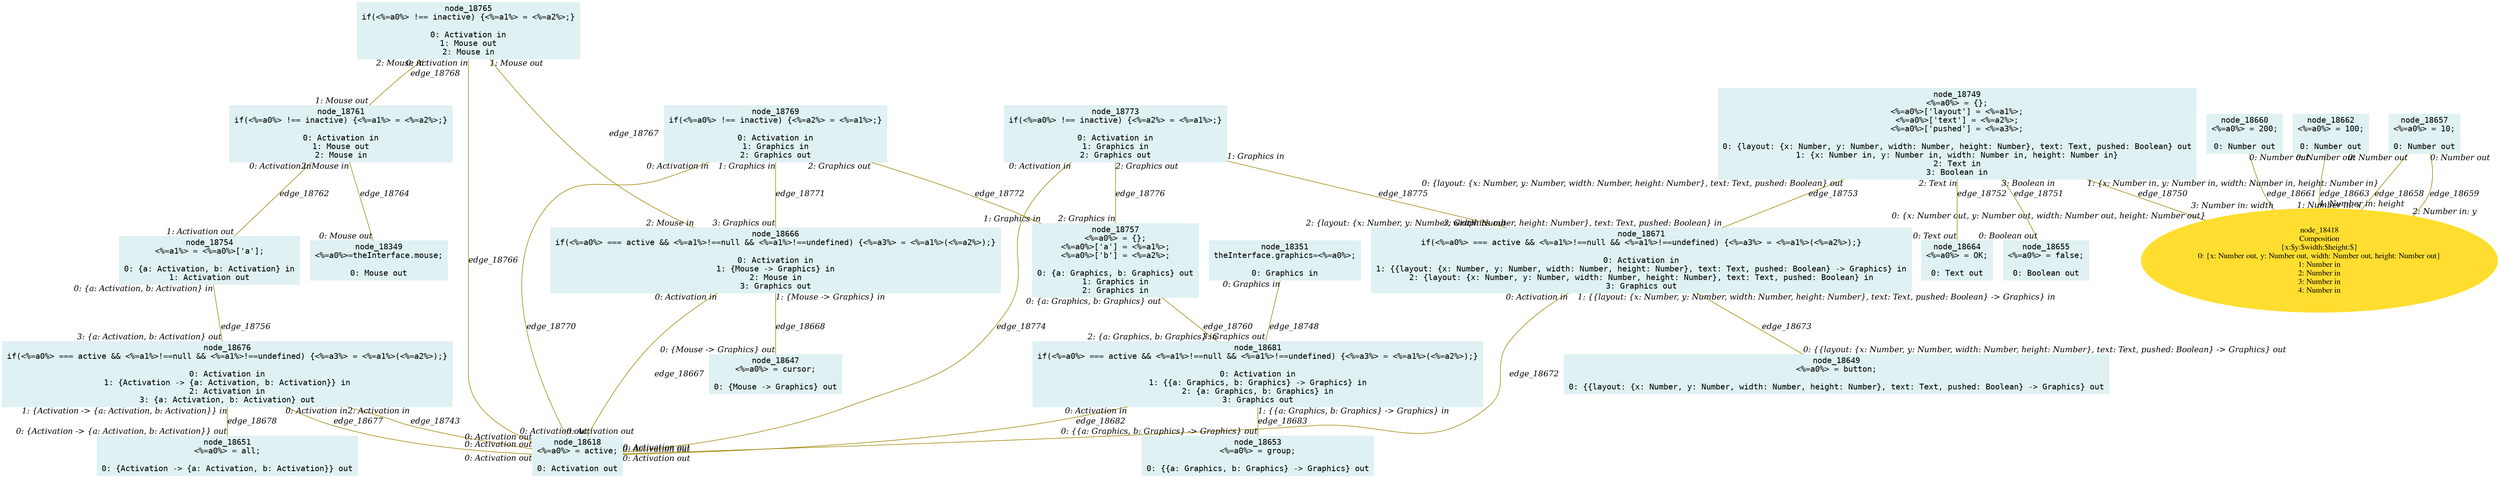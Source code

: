 digraph g{node_18349 [shape="box", style="filled", color="#dff1f2", fontname="Courier", label="node_18349
<%=a0%>=theInterface.mouse;

0: Mouse out" ]
node_18351 [shape="box", style="filled", color="#dff1f2", fontname="Courier", label="node_18351
theInterface.graphics=<%=a0%>;

0: Graphics in" ]
node_18418 [shape="ellipse", style="filled", color="#ffde2f", fontname="Times", label="node_18418
Composition
{x:$y:$width:$height:$}
0: {x: Number out, y: Number out, width: Number out, height: Number out}
1: Number in
2: Number in
3: Number in
4: Number in" ]
node_18618 [shape="box", style="filled", color="#dff1f2", fontname="Courier", label="node_18618
<%=a0%> = active;

0: Activation out" ]
node_18647 [shape="box", style="filled", color="#dff1f2", fontname="Courier", label="node_18647
<%=a0%> = cursor;

0: {Mouse -> Graphics} out" ]
node_18649 [shape="box", style="filled", color="#dff1f2", fontname="Courier", label="node_18649
<%=a0%> = button;

0: {{layout: {x: Number, y: Number, width: Number, height: Number}, text: Text, pushed: Boolean} -> Graphics} out" ]
node_18651 [shape="box", style="filled", color="#dff1f2", fontname="Courier", label="node_18651
<%=a0%> = all;

0: {Activation -> {a: Activation, b: Activation}} out" ]
node_18653 [shape="box", style="filled", color="#dff1f2", fontname="Courier", label="node_18653
<%=a0%> = group;

0: {{a: Graphics, b: Graphics} -> Graphics} out" ]
node_18655 [shape="box", style="filled", color="#dff1f2", fontname="Courier", label="node_18655
<%=a0%> = false;

0: Boolean out" ]
node_18657 [shape="box", style="filled", color="#dff1f2", fontname="Courier", label="node_18657
<%=a0%> = 10;

0: Number out" ]
node_18660 [shape="box", style="filled", color="#dff1f2", fontname="Courier", label="node_18660
<%=a0%> = 200;

0: Number out" ]
node_18662 [shape="box", style="filled", color="#dff1f2", fontname="Courier", label="node_18662
<%=a0%> = 100;

0: Number out" ]
node_18664 [shape="box", style="filled", color="#dff1f2", fontname="Courier", label="node_18664
<%=a0%> = OK;

0: Text out" ]
node_18666 [shape="box", style="filled", color="#dff1f2", fontname="Courier", label="node_18666
if(<%=a0%> === active && <%=a1%>!==null && <%=a1%>!==undefined) {<%=a3%> = <%=a1%>(<%=a2%>);}

0: Activation in
1: {Mouse -> Graphics} in
2: Mouse in
3: Graphics out" ]
node_18671 [shape="box", style="filled", color="#dff1f2", fontname="Courier", label="node_18671
if(<%=a0%> === active && <%=a1%>!==null && <%=a1%>!==undefined) {<%=a3%> = <%=a1%>(<%=a2%>);}

0: Activation in
1: {{layout: {x: Number, y: Number, width: Number, height: Number}, text: Text, pushed: Boolean} -> Graphics} in
2: {layout: {x: Number, y: Number, width: Number, height: Number}, text: Text, pushed: Boolean} in
3: Graphics out" ]
node_18676 [shape="box", style="filled", color="#dff1f2", fontname="Courier", label="node_18676
if(<%=a0%> === active && <%=a1%>!==null && <%=a1%>!==undefined) {<%=a3%> = <%=a1%>(<%=a2%>);}

0: Activation in
1: {Activation -> {a: Activation, b: Activation}} in
2: Activation in
3: {a: Activation, b: Activation} out" ]
node_18681 [shape="box", style="filled", color="#dff1f2", fontname="Courier", label="node_18681
if(<%=a0%> === active && <%=a1%>!==null && <%=a1%>!==undefined) {<%=a3%> = <%=a1%>(<%=a2%>);}

0: Activation in
1: {{a: Graphics, b: Graphics} -> Graphics} in
2: {a: Graphics, b: Graphics} in
3: Graphics out" ]
node_18749 [shape="box", style="filled", color="#dff1f2", fontname="Courier", label="node_18749
<%=a0%> = {};
<%=a0%>['layout'] = <%=a1%>;
<%=a0%>['text'] = <%=a2%>;
<%=a0%>['pushed'] = <%=a3%>;

0: {layout: {x: Number, y: Number, width: Number, height: Number}, text: Text, pushed: Boolean} out
1: {x: Number in, y: Number in, width: Number in, height: Number in}
2: Text in
3: Boolean in" ]
node_18754 [shape="box", style="filled", color="#dff1f2", fontname="Courier", label="node_18754
<%=a1%> = <%=a0%>['a'];

0: {a: Activation, b: Activation} in
1: Activation out" ]
node_18757 [shape="box", style="filled", color="#dff1f2", fontname="Courier", label="node_18757
<%=a0%> = {};
<%=a0%>['a'] = <%=a1%>;
<%=a0%>['b'] = <%=a2%>;

0: {a: Graphics, b: Graphics} out
1: Graphics in
2: Graphics in" ]
node_18761 [shape="box", style="filled", color="#dff1f2", fontname="Courier", label="node_18761
if(<%=a0%> !== inactive) {<%=a1%> = <%=a2%>;}

0: Activation in
1: Mouse out
2: Mouse in" ]
node_18765 [shape="box", style="filled", color="#dff1f2", fontname="Courier", label="node_18765
if(<%=a0%> !== inactive) {<%=a1%> = <%=a2%>;}

0: Activation in
1: Mouse out
2: Mouse in" ]
node_18769 [shape="box", style="filled", color="#dff1f2", fontname="Courier", label="node_18769
if(<%=a0%> !== inactive) {<%=a2%> = <%=a1%>;}

0: Activation in
1: Graphics in
2: Graphics out" ]
node_18773 [shape="box", style="filled", color="#dff1f2", fontname="Courier", label="node_18773
if(<%=a0%> !== inactive) {<%=a2%> = <%=a1%>;}

0: Activation in
1: Graphics in
2: Graphics out" ]
node_18657 -> node_18418 [dir=none, arrowHead=none, fontname="Times-Italic", arrowsize=1, color="#9d8400", label="edge_18658",  headlabel="1: Number in: x", taillabel="0: Number out" ]
node_18657 -> node_18418 [dir=none, arrowHead=none, fontname="Times-Italic", arrowsize=1, color="#9d8400", label="edge_18659",  headlabel="2: Number in: y", taillabel="0: Number out" ]
node_18660 -> node_18418 [dir=none, arrowHead=none, fontname="Times-Italic", arrowsize=1, color="#9d8400", label="edge_18661",  headlabel="3: Number in: width", taillabel="0: Number out" ]
node_18662 -> node_18418 [dir=none, arrowHead=none, fontname="Times-Italic", arrowsize=1, color="#9d8400", label="edge_18663",  headlabel="4: Number in: height", taillabel="0: Number out" ]
node_18666 -> node_18618 [dir=none, arrowHead=none, fontname="Times-Italic", arrowsize=1, color="#9d8400", label="edge_18667",  headlabel="0: Activation out", taillabel="0: Activation in" ]
node_18666 -> node_18647 [dir=none, arrowHead=none, fontname="Times-Italic", arrowsize=1, color="#9d8400", label="edge_18668",  headlabel="0: {Mouse -> Graphics} out", taillabel="1: {Mouse -> Graphics} in" ]
node_18671 -> node_18618 [dir=none, arrowHead=none, fontname="Times-Italic", arrowsize=1, color="#9d8400", label="edge_18672",  headlabel="0: Activation out", taillabel="0: Activation in" ]
node_18671 -> node_18649 [dir=none, arrowHead=none, fontname="Times-Italic", arrowsize=1, color="#9d8400", label="edge_18673",  headlabel="0: {{layout: {x: Number, y: Number, width: Number, height: Number}, text: Text, pushed: Boolean} -> Graphics} out", taillabel="1: {{layout: {x: Number, y: Number, width: Number, height: Number}, text: Text, pushed: Boolean} -> Graphics} in" ]
node_18676 -> node_18618 [dir=none, arrowHead=none, fontname="Times-Italic", arrowsize=1, color="#9d8400", label="edge_18677",  headlabel="0: Activation out", taillabel="0: Activation in" ]
node_18676 -> node_18651 [dir=none, arrowHead=none, fontname="Times-Italic", arrowsize=1, color="#9d8400", label="edge_18678",  headlabel="0: {Activation -> {a: Activation, b: Activation}} out", taillabel="1: {Activation -> {a: Activation, b: Activation}} in" ]
node_18681 -> node_18618 [dir=none, arrowHead=none, fontname="Times-Italic", arrowsize=1, color="#9d8400", label="edge_18682",  headlabel="0: Activation out", taillabel="0: Activation in" ]
node_18681 -> node_18653 [dir=none, arrowHead=none, fontname="Times-Italic", arrowsize=1, color="#9d8400", label="edge_18683",  headlabel="0: {{a: Graphics, b: Graphics} -> Graphics} out", taillabel="1: {{a: Graphics, b: Graphics} -> Graphics} in" ]
node_18676 -> node_18618 [dir=none, arrowHead=none, fontname="Times-Italic", arrowsize=1, color="#9d8400", label="edge_18743",  headlabel="0: Activation out", taillabel="2: Activation in" ]
node_18351 -> node_18681 [dir=none, arrowHead=none, fontname="Times-Italic", arrowsize=1, color="#9d8400", label="edge_18748",  headlabel="3: Graphics out", taillabel="0: Graphics in" ]
node_18749 -> node_18418 [dir=none, arrowHead=none, fontname="Times-Italic", arrowsize=1, color="#9d8400", label="edge_18750",  headlabel="0: {x: Number out, y: Number out, width: Number out, height: Number out}", taillabel="1: {x: Number in, y: Number in, width: Number in, height: Number in}" ]
node_18749 -> node_18655 [dir=none, arrowHead=none, fontname="Times-Italic", arrowsize=1, color="#9d8400", label="edge_18751",  headlabel="0: Boolean out", taillabel="3: Boolean in" ]
node_18749 -> node_18664 [dir=none, arrowHead=none, fontname="Times-Italic", arrowsize=1, color="#9d8400", label="edge_18752",  headlabel="0: Text out", taillabel="2: Text in" ]
node_18749 -> node_18671 [dir=none, arrowHead=none, fontname="Times-Italic", arrowsize=1, color="#9d8400", label="edge_18753",  headlabel="2: {layout: {x: Number, y: Number, width: Number, height: Number}, text: Text, pushed: Boolean} in", taillabel="0: {layout: {x: Number, y: Number, width: Number, height: Number}, text: Text, pushed: Boolean} out" ]
node_18754 -> node_18676 [dir=none, arrowHead=none, fontname="Times-Italic", arrowsize=1, color="#9d8400", label="edge_18756",  headlabel="3: {a: Activation, b: Activation} out", taillabel="0: {a: Activation, b: Activation} in" ]
node_18757 -> node_18681 [dir=none, arrowHead=none, fontname="Times-Italic", arrowsize=1, color="#9d8400", label="edge_18760",  headlabel="2: {a: Graphics, b: Graphics} in", taillabel="0: {a: Graphics, b: Graphics} out" ]
node_18761 -> node_18754 [dir=none, arrowHead=none, fontname="Times-Italic", arrowsize=1, color="#9d8400", label="edge_18762",  headlabel="1: Activation out", taillabel="0: Activation in" ]
node_18761 -> node_18349 [dir=none, arrowHead=none, fontname="Times-Italic", arrowsize=1, color="#9d8400", label="edge_18764",  headlabel="0: Mouse out", taillabel="2: Mouse in" ]
node_18765 -> node_18618 [dir=none, arrowHead=none, fontname="Times-Italic", arrowsize=1, color="#9d8400", label="edge_18766",  headlabel="0: Activation out", taillabel="0: Activation in" ]
node_18765 -> node_18666 [dir=none, arrowHead=none, fontname="Times-Italic", arrowsize=1, color="#9d8400", label="edge_18767",  headlabel="2: Mouse in", taillabel="1: Mouse out" ]
node_18765 -> node_18761 [dir=none, arrowHead=none, fontname="Times-Italic", arrowsize=1, color="#9d8400", label="edge_18768",  headlabel="1: Mouse out", taillabel="2: Mouse in" ]
node_18769 -> node_18618 [dir=none, arrowHead=none, fontname="Times-Italic", arrowsize=1, color="#9d8400", label="edge_18770",  headlabel="0: Activation out", taillabel="0: Activation in" ]
node_18769 -> node_18666 [dir=none, arrowHead=none, fontname="Times-Italic", arrowsize=1, color="#9d8400", label="edge_18771",  headlabel="3: Graphics out", taillabel="1: Graphics in" ]
node_18769 -> node_18757 [dir=none, arrowHead=none, fontname="Times-Italic", arrowsize=1, color="#9d8400", label="edge_18772",  headlabel="1: Graphics in", taillabel="2: Graphics out" ]
node_18773 -> node_18618 [dir=none, arrowHead=none, fontname="Times-Italic", arrowsize=1, color="#9d8400", label="edge_18774",  headlabel="0: Activation out", taillabel="0: Activation in" ]
node_18773 -> node_18671 [dir=none, arrowHead=none, fontname="Times-Italic", arrowsize=1, color="#9d8400", label="edge_18775",  headlabel="3: Graphics out", taillabel="1: Graphics in" ]
node_18773 -> node_18757 [dir=none, arrowHead=none, fontname="Times-Italic", arrowsize=1, color="#9d8400", label="edge_18776",  headlabel="2: Graphics in", taillabel="2: Graphics out" ]
}
